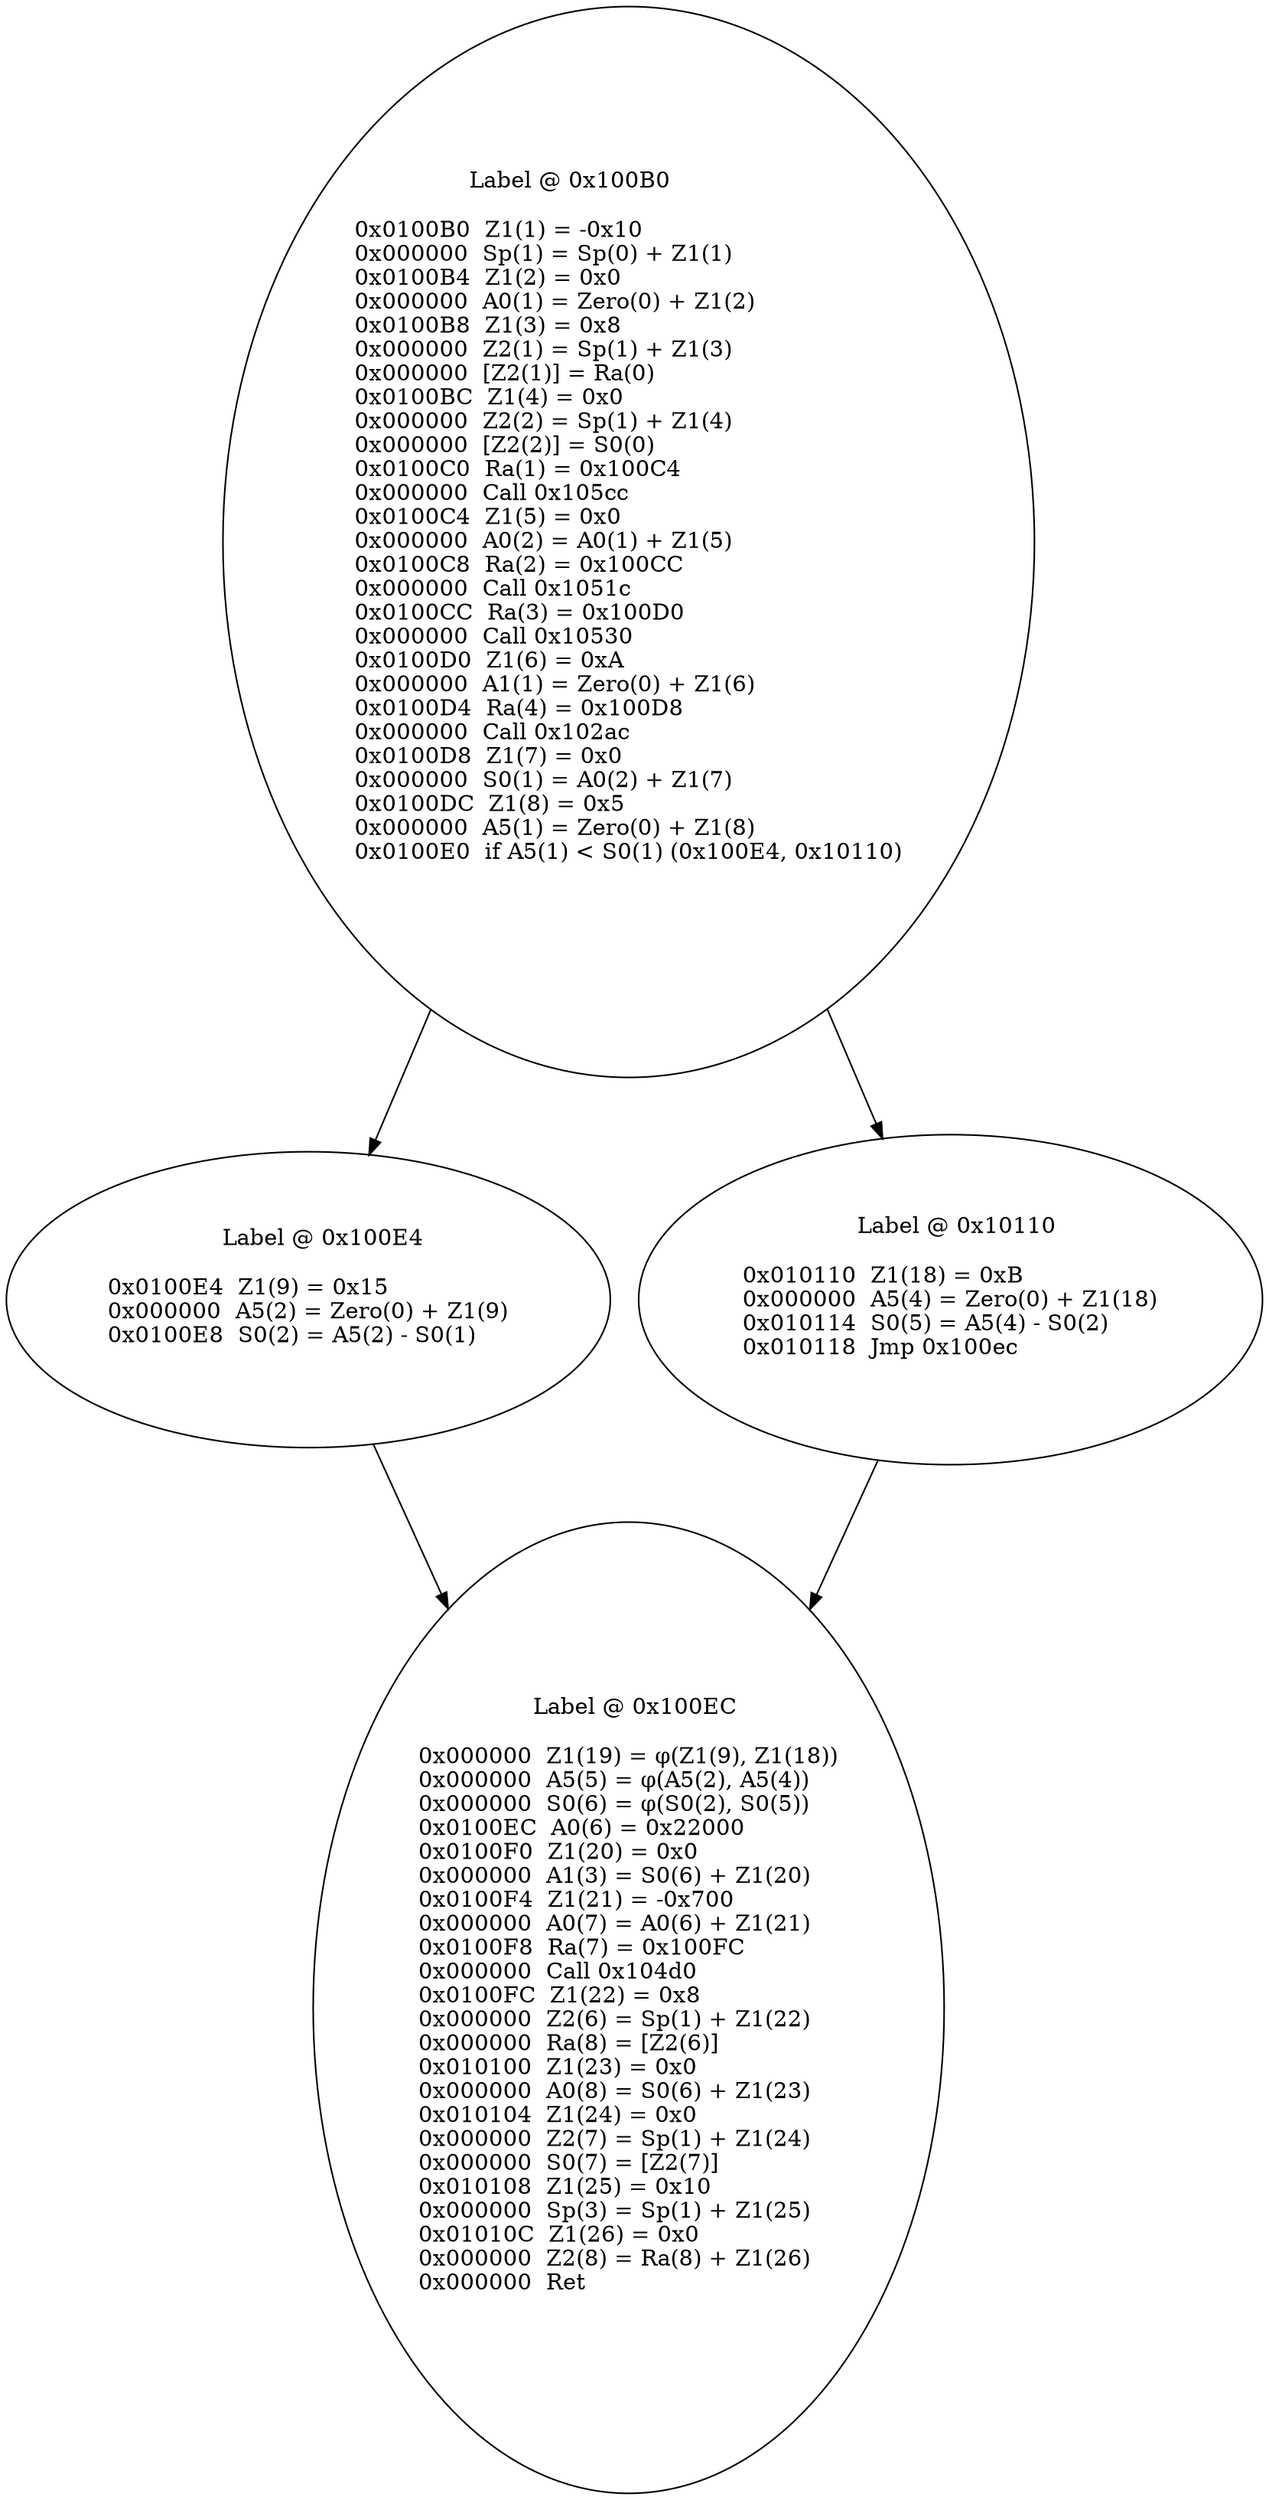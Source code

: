 digraph {
    0 [ label = "		Label @ 0x100B0\l\l0x0100B0  Z1(1) = -0x10\l0x000000  Sp(1) = Sp(0) + Z1(1)\l0x0100B4  Z1(2) = 0x0\l0x000000  A0(1) = Zero(0) + Z1(2)\l0x0100B8  Z1(3) = 0x8\l0x000000  Z2(1) = Sp(1) + Z1(3)\l0x000000  [Z2(1)] = Ra(0)\l0x0100BC  Z1(4) = 0x0\l0x000000  Z2(2) = Sp(1) + Z1(4)\l0x000000  [Z2(2)] = S0(0)\l0x0100C0  Ra(1) = 0x100C4\l0x000000  Call 0x105cc\l0x0100C4  Z1(5) = 0x0\l0x000000  A0(2) = A0(1) + Z1(5)\l0x0100C8  Ra(2) = 0x100CC\l0x000000  Call 0x1051c\l0x0100CC  Ra(3) = 0x100D0\l0x000000  Call 0x10530\l0x0100D0  Z1(6) = 0xA\l0x000000  A1(1) = Zero(0) + Z1(6)\l0x0100D4  Ra(4) = 0x100D8\l0x000000  Call 0x102ac\l0x0100D8  Z1(7) = 0x0\l0x000000  S0(1) = A0(2) + Z1(7)\l0x0100DC  Z1(8) = 0x5\l0x000000  A5(1) = Zero(0) + Z1(8)\l0x0100E0  if A5(1) < S0(1) (0x100E4, 0x10110)\l\l " ]
    1 [ label = "\l		Label @ 0x100E4\l\l0x0100E4  Z1(9) = 0x15\l0x000000  A5(2) = Zero(0) + Z1(9)\l0x0100E8  S0(2) = A5(2) - S0(1)\l\l " ]
    2 [ label = "\l		Label @ 0x100EC\l\l0x000000  Z1(19) = φ(Z1(9), Z1(18))\l0x000000  A5(5) = φ(A5(2), A5(4))\l0x000000  S0(6) = φ(S0(2), S0(5))\l0x0100EC  A0(6) = 0x22000\l0x0100F0  Z1(20) = 0x0\l0x000000  A1(3) = S0(6) + Z1(20)\l0x0100F4  Z1(21) = -0x700\l0x000000  A0(7) = A0(6) + Z1(21)\l0x0100F8  Ra(7) = 0x100FC\l0x000000  Call 0x104d0\l0x0100FC  Z1(22) = 0x8\l0x000000  Z2(6) = Sp(1) + Z1(22)\l0x000000  Ra(8) = [Z2(6)]\l0x010100  Z1(23) = 0x0\l0x000000  A0(8) = S0(6) + Z1(23)\l0x010104  Z1(24) = 0x0\l0x000000  Z2(7) = Sp(1) + Z1(24)\l0x000000  S0(7) = [Z2(7)]\l0x010108  Z1(25) = 0x10\l0x000000  Sp(3) = Sp(1) + Z1(25)\l0x01010C  Z1(26) = 0x0\l0x000000  Z2(8) = Ra(8) + Z1(26)\l0x000000  Ret\l\l " ]
    3 [ label = "\l		Label @ 0x10110\l\l0x010110  Z1(18) = 0xB\l0x000000  A5(4) = Zero(0) + Z1(18)\l0x010114  S0(5) = A5(4) - S0(2)\l0x010118  Jmp 0x100ec\l\l " ]
    0 -> 1 [ ]
    0 -> 3 [ ]
    1 -> 2 [ ]
    3 -> 2 [ ]
}
